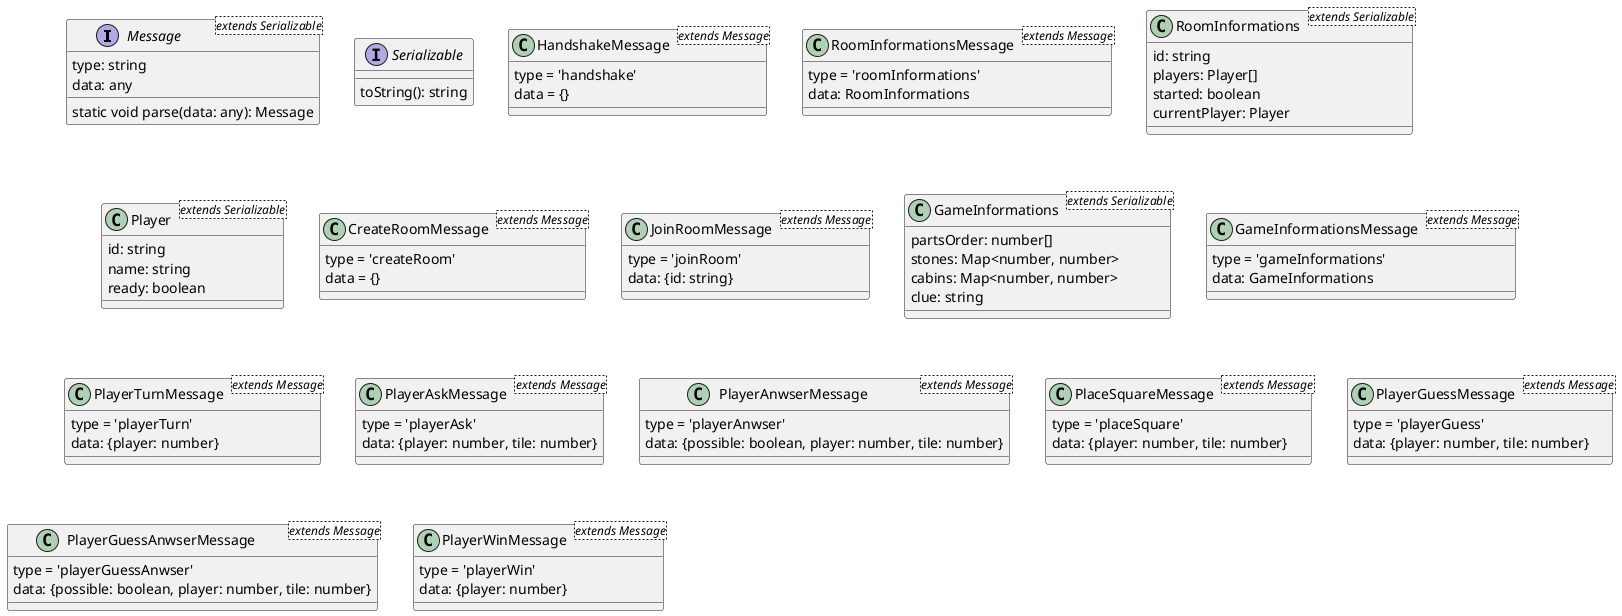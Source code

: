 @startuml Classes
interface Message<extends Serializable> {
    type: string
    data: any

    static void parse(data: any): Message
}

interface Serializable {
    toString(): string
}

class HandshakeMessage<extends Message> {
    type = 'handshake'
    data = {}
}

class RoomInformationsMessage<extends Message> {
    type = 'roomInformations'
    data: RoomInformations
}

class RoomInformations<extends Serializable> {
    id: string
    players: Player[]
    started: boolean
    currentPlayer: Player
}

class Player<extends Serializable> {
    id: string
    name: string
    ready: boolean
}

class CreateRoomMessage<extends Message> {
    type = 'createRoom'
    data = {}
}

class JoinRoomMessage<extends Message> {
    type = 'joinRoom'
    data: {id: string}
}

class GameInformations<extends Serializable> {
    partsOrder: number[]
    stones: Map<number, number>
    cabins: Map<number, number>
    clue: string
}

class GameInformationsMessage<extends Message> {
    type = 'gameInformations'
    data: GameInformations
}

class PlayerTurnMessage<extends Message> {
    type = 'playerTurn'
    data: {player: number}
}

class PlayerAskMessage<extends Message> {
    type = 'playerAsk'
    data: {player: number, tile: number}
}

class PlayerAnwserMessage<extends Message> {
    type = 'playerAnwser'
    data: {possible: boolean, player: number, tile: number}
}

class PlaceSquareMessage<extends Message> {
    type = 'placeSquare'
    data: {player: number, tile: number}
}

class PlayerGuessMessage<extends Message> {
    type = 'playerGuess'
    data: {player: number, tile: number}
}

class PlayerGuessAnwserMessage<extends Message> {
    type = 'playerGuessAnwser'
    data: {possible: boolean, player: number, tile: number}
}

class PlayerWinMessage<extends Message> {
    type = 'playerWin'
    data: {player: number}
}

@enduml